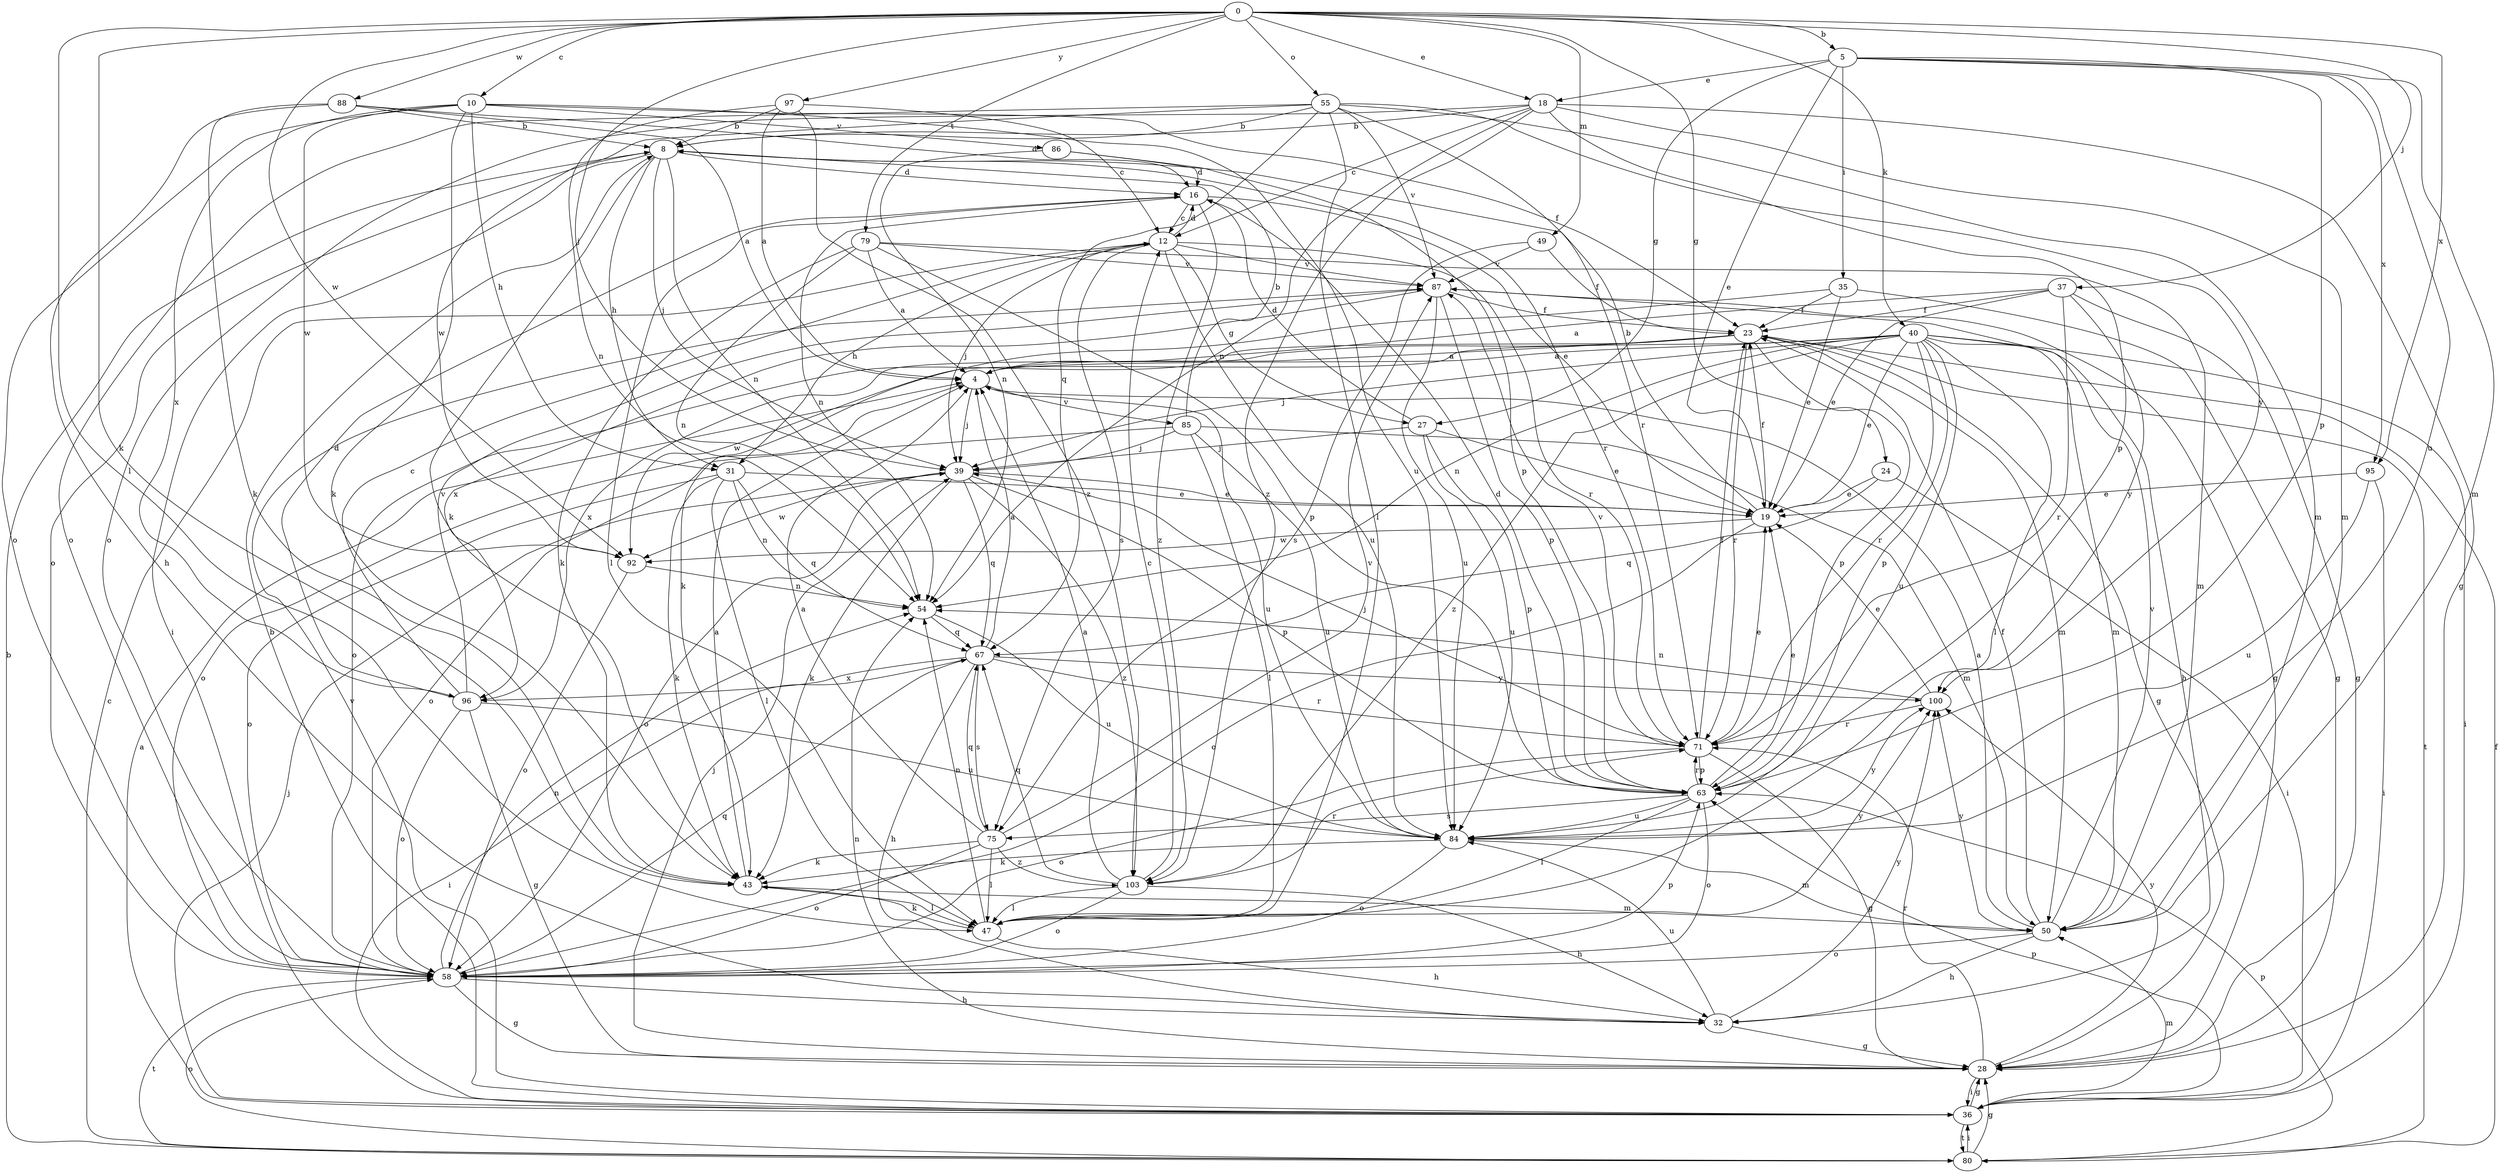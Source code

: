 strict digraph  {
0;
4;
5;
8;
10;
12;
16;
18;
19;
23;
24;
27;
28;
31;
32;
35;
36;
37;
39;
40;
43;
47;
49;
50;
54;
55;
58;
63;
67;
71;
75;
79;
80;
84;
85;
86;
87;
88;
92;
95;
96;
97;
100;
103;
0 -> 5  [label=b];
0 -> 10  [label=c];
0 -> 18  [label=e];
0 -> 24  [label=g];
0 -> 37  [label=j];
0 -> 39  [label=j];
0 -> 40  [label=k];
0 -> 43  [label=k];
0 -> 47  [label=l];
0 -> 49  [label=m];
0 -> 55  [label=o];
0 -> 79  [label=t];
0 -> 88  [label=w];
0 -> 92  [label=w];
0 -> 95  [label=x];
0 -> 97  [label=y];
4 -> 39  [label=j];
4 -> 58  [label=o];
4 -> 84  [label=u];
4 -> 85  [label=v];
5 -> 18  [label=e];
5 -> 19  [label=e];
5 -> 27  [label=g];
5 -> 35  [label=i];
5 -> 50  [label=m];
5 -> 63  [label=p];
5 -> 84  [label=u];
5 -> 95  [label=x];
8 -> 16  [label=d];
8 -> 31  [label=h];
8 -> 36  [label=i];
8 -> 39  [label=j];
8 -> 43  [label=k];
8 -> 54  [label=n];
8 -> 58  [label=o];
8 -> 71  [label=r];
10 -> 23  [label=f];
10 -> 31  [label=h];
10 -> 43  [label=k];
10 -> 58  [label=o];
10 -> 84  [label=u];
10 -> 86  [label=v];
10 -> 92  [label=w];
10 -> 96  [label=x];
12 -> 16  [label=d];
12 -> 27  [label=g];
12 -> 31  [label=h];
12 -> 39  [label=j];
12 -> 71  [label=r];
12 -> 75  [label=s];
12 -> 84  [label=u];
12 -> 87  [label=v];
16 -> 12  [label=c];
16 -> 19  [label=e];
16 -> 47  [label=l];
16 -> 54  [label=n];
16 -> 103  [label=z];
18 -> 8  [label=b];
18 -> 12  [label=c];
18 -> 28  [label=g];
18 -> 50  [label=m];
18 -> 54  [label=n];
18 -> 58  [label=o];
18 -> 63  [label=p];
18 -> 103  [label=z];
19 -> 8  [label=b];
19 -> 23  [label=f];
19 -> 58  [label=o];
19 -> 92  [label=w];
23 -> 4  [label=a];
23 -> 28  [label=g];
23 -> 50  [label=m];
23 -> 58  [label=o];
23 -> 63  [label=p];
23 -> 71  [label=r];
23 -> 80  [label=t];
23 -> 96  [label=x];
24 -> 19  [label=e];
24 -> 36  [label=i];
24 -> 67  [label=q];
27 -> 16  [label=d];
27 -> 19  [label=e];
27 -> 39  [label=j];
27 -> 63  [label=p];
27 -> 84  [label=u];
28 -> 36  [label=i];
28 -> 39  [label=j];
28 -> 54  [label=n];
28 -> 71  [label=r];
28 -> 100  [label=y];
31 -> 19  [label=e];
31 -> 43  [label=k];
31 -> 47  [label=l];
31 -> 54  [label=n];
31 -> 58  [label=o];
31 -> 67  [label=q];
32 -> 28  [label=g];
32 -> 84  [label=u];
32 -> 100  [label=y];
35 -> 19  [label=e];
35 -> 23  [label=f];
35 -> 28  [label=g];
35 -> 43  [label=k];
36 -> 4  [label=a];
36 -> 8  [label=b];
36 -> 28  [label=g];
36 -> 39  [label=j];
36 -> 50  [label=m];
36 -> 63  [label=p];
36 -> 80  [label=t];
36 -> 87  [label=v];
37 -> 4  [label=a];
37 -> 19  [label=e];
37 -> 23  [label=f];
37 -> 28  [label=g];
37 -> 71  [label=r];
37 -> 100  [label=y];
39 -> 19  [label=e];
39 -> 43  [label=k];
39 -> 58  [label=o];
39 -> 63  [label=p];
39 -> 67  [label=q];
39 -> 92  [label=w];
39 -> 103  [label=z];
40 -> 4  [label=a];
40 -> 19  [label=e];
40 -> 32  [label=h];
40 -> 36  [label=i];
40 -> 39  [label=j];
40 -> 47  [label=l];
40 -> 50  [label=m];
40 -> 54  [label=n];
40 -> 63  [label=p];
40 -> 71  [label=r];
40 -> 84  [label=u];
40 -> 92  [label=w];
40 -> 103  [label=z];
43 -> 4  [label=a];
43 -> 47  [label=l];
43 -> 50  [label=m];
47 -> 32  [label=h];
47 -> 43  [label=k];
47 -> 54  [label=n];
47 -> 100  [label=y];
49 -> 23  [label=f];
49 -> 75  [label=s];
49 -> 87  [label=v];
50 -> 4  [label=a];
50 -> 23  [label=f];
50 -> 32  [label=h];
50 -> 58  [label=o];
50 -> 87  [label=v];
50 -> 100  [label=y];
54 -> 67  [label=q];
54 -> 84  [label=u];
55 -> 8  [label=b];
55 -> 47  [label=l];
55 -> 50  [label=m];
55 -> 58  [label=o];
55 -> 67  [label=q];
55 -> 71  [label=r];
55 -> 87  [label=v];
55 -> 92  [label=w];
55 -> 100  [label=y];
58 -> 28  [label=g];
58 -> 32  [label=h];
58 -> 54  [label=n];
58 -> 63  [label=p];
58 -> 67  [label=q];
58 -> 80  [label=t];
63 -> 16  [label=d];
63 -> 19  [label=e];
63 -> 47  [label=l];
63 -> 58  [label=o];
63 -> 71  [label=r];
63 -> 75  [label=s];
63 -> 84  [label=u];
67 -> 4  [label=a];
67 -> 32  [label=h];
67 -> 36  [label=i];
67 -> 71  [label=r];
67 -> 75  [label=s];
67 -> 96  [label=x];
67 -> 100  [label=y];
71 -> 19  [label=e];
71 -> 23  [label=f];
71 -> 28  [label=g];
71 -> 39  [label=j];
71 -> 58  [label=o];
71 -> 63  [label=p];
71 -> 87  [label=v];
75 -> 4  [label=a];
75 -> 43  [label=k];
75 -> 47  [label=l];
75 -> 58  [label=o];
75 -> 67  [label=q];
75 -> 87  [label=v];
75 -> 103  [label=z];
79 -> 4  [label=a];
79 -> 43  [label=k];
79 -> 50  [label=m];
79 -> 54  [label=n];
79 -> 63  [label=p];
79 -> 87  [label=v];
80 -> 8  [label=b];
80 -> 12  [label=c];
80 -> 23  [label=f];
80 -> 28  [label=g];
80 -> 36  [label=i];
80 -> 58  [label=o];
80 -> 63  [label=p];
84 -> 43  [label=k];
84 -> 50  [label=m];
84 -> 58  [label=o];
84 -> 100  [label=y];
85 -> 8  [label=b];
85 -> 39  [label=j];
85 -> 47  [label=l];
85 -> 50  [label=m];
85 -> 58  [label=o];
85 -> 84  [label=u];
86 -> 16  [label=d];
86 -> 54  [label=n];
86 -> 63  [label=p];
87 -> 23  [label=f];
87 -> 28  [label=g];
87 -> 63  [label=p];
87 -> 84  [label=u];
87 -> 96  [label=x];
88 -> 4  [label=a];
88 -> 8  [label=b];
88 -> 16  [label=d];
88 -> 32  [label=h];
88 -> 43  [label=k];
92 -> 54  [label=n];
92 -> 58  [label=o];
95 -> 19  [label=e];
95 -> 36  [label=i];
95 -> 84  [label=u];
96 -> 12  [label=c];
96 -> 16  [label=d];
96 -> 28  [label=g];
96 -> 58  [label=o];
96 -> 84  [label=u];
96 -> 87  [label=v];
97 -> 4  [label=a];
97 -> 8  [label=b];
97 -> 12  [label=c];
97 -> 54  [label=n];
97 -> 103  [label=z];
100 -> 19  [label=e];
100 -> 54  [label=n];
100 -> 71  [label=r];
103 -> 4  [label=a];
103 -> 12  [label=c];
103 -> 32  [label=h];
103 -> 47  [label=l];
103 -> 58  [label=o];
103 -> 67  [label=q];
103 -> 71  [label=r];
}
